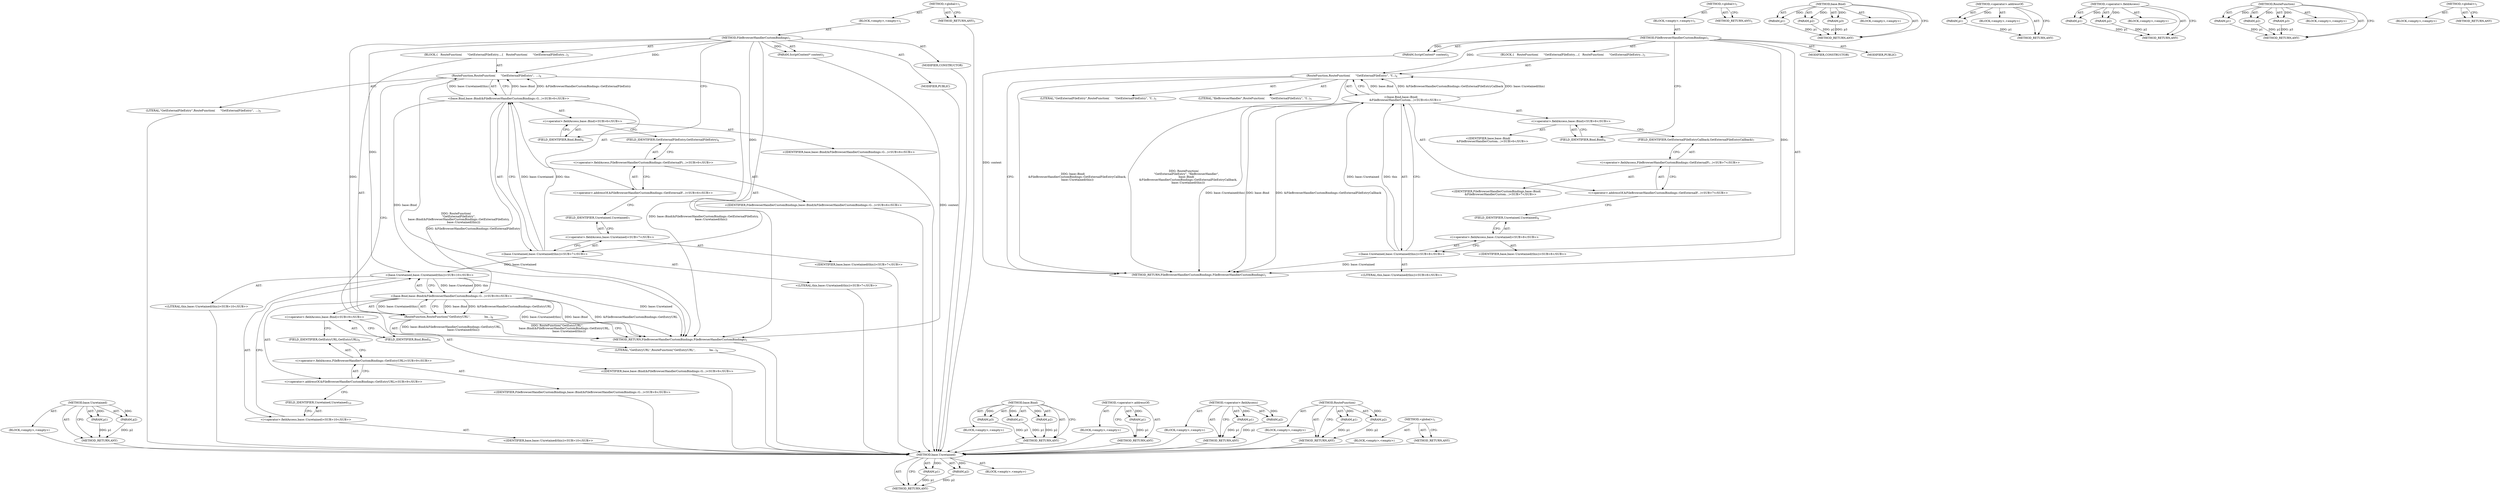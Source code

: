 digraph "&lt;global&gt;" {
vulnerable_88 [label=<(METHOD,base.Unretained)>];
vulnerable_89 [label=<(PARAM,p1)>];
vulnerable_90 [label=<(PARAM,p2)>];
vulnerable_91 [label=<(BLOCK,&lt;empty&gt;,&lt;empty&gt;)>];
vulnerable_92 [label=<(METHOD_RETURN,ANY)>];
vulnerable_6 [label=<(METHOD,&lt;global&gt;)<SUB>1</SUB>>];
vulnerable_7 [label=<(BLOCK,&lt;empty&gt;,&lt;empty&gt;)<SUB>1</SUB>>];
vulnerable_8 [label=<(METHOD,FileBrowserHandlerCustomBindings)<SUB>1</SUB>>];
vulnerable_9 [label=<(PARAM,ScriptContext* context)<SUB>2</SUB>>];
vulnerable_10 [label=<(BLOCK,{
   RouteFunction(
      &quot;GetExternalFileEntry...,{
   RouteFunction(
      &quot;GetExternalFileEntry...)<SUB>3</SUB>>];
vulnerable_11 [label=<(RouteFunction,RouteFunction(
      &quot;GetExternalFileEntry&quot;,
  ...)<SUB>4</SUB>>];
vulnerable_12 [label=<(LITERAL,&quot;GetExternalFileEntry&quot;,RouteFunction(
      &quot;GetExternalFileEntry&quot;,
  ...)<SUB>5</SUB>>];
vulnerable_13 [label="<(base.Bind,base::Bind(&amp;FileBrowserHandlerCustomBindings::G...)<SUB>6</SUB>>"];
vulnerable_14 [label="<(&lt;operator&gt;.fieldAccess,base::Bind)<SUB>6</SUB>>"];
vulnerable_15 [label="<(IDENTIFIER,base,base::Bind(&amp;FileBrowserHandlerCustomBindings::G...)<SUB>6</SUB>>"];
vulnerable_16 [label=<(FIELD_IDENTIFIER,Bind,Bind)<SUB>6</SUB>>];
vulnerable_17 [label="<(&lt;operator&gt;.addressOf,&amp;FileBrowserHandlerCustomBindings::GetExternalF...)<SUB>6</SUB>>"];
vulnerable_18 [label="<(&lt;operator&gt;.fieldAccess,FileBrowserHandlerCustomBindings::GetExternalFi...)<SUB>6</SUB>>"];
vulnerable_19 [label="<(IDENTIFIER,FileBrowserHandlerCustomBindings,base::Bind(&amp;FileBrowserHandlerCustomBindings::G...)<SUB>6</SUB>>"];
vulnerable_20 [label=<(FIELD_IDENTIFIER,GetExternalFileEntry,GetExternalFileEntry)<SUB>6</SUB>>];
vulnerable_21 [label="<(base.Unretained,base::Unretained(this))<SUB>7</SUB>>"];
vulnerable_22 [label="<(&lt;operator&gt;.fieldAccess,base::Unretained)<SUB>7</SUB>>"];
vulnerable_23 [label="<(IDENTIFIER,base,base::Unretained(this))<SUB>7</SUB>>"];
vulnerable_24 [label=<(FIELD_IDENTIFIER,Unretained,Unretained)<SUB>7</SUB>>];
vulnerable_25 [label="<(LITERAL,this,base::Unretained(this))<SUB>7</SUB>>"];
vulnerable_26 [label=<(RouteFunction,RouteFunction(&quot;GetEntryURL&quot;,
                ba...)<SUB>8</SUB>>];
vulnerable_27 [label=<(LITERAL,&quot;GetEntryURL&quot;,RouteFunction(&quot;GetEntryURL&quot;,
                ba...)<SUB>8</SUB>>];
vulnerable_28 [label="<(base.Bind,base::Bind(&amp;FileBrowserHandlerCustomBindings::G...)<SUB>9</SUB>>"];
vulnerable_29 [label="<(&lt;operator&gt;.fieldAccess,base::Bind)<SUB>9</SUB>>"];
vulnerable_30 [label="<(IDENTIFIER,base,base::Bind(&amp;FileBrowserHandlerCustomBindings::G...)<SUB>9</SUB>>"];
vulnerable_31 [label=<(FIELD_IDENTIFIER,Bind,Bind)<SUB>9</SUB>>];
vulnerable_32 [label="<(&lt;operator&gt;.addressOf,&amp;FileBrowserHandlerCustomBindings::GetEntryURL)<SUB>9</SUB>>"];
vulnerable_33 [label="<(&lt;operator&gt;.fieldAccess,FileBrowserHandlerCustomBindings::GetEntryURL)<SUB>9</SUB>>"];
vulnerable_34 [label="<(IDENTIFIER,FileBrowserHandlerCustomBindings,base::Bind(&amp;FileBrowserHandlerCustomBindings::G...)<SUB>9</SUB>>"];
vulnerable_35 [label=<(FIELD_IDENTIFIER,GetEntryURL,GetEntryURL)<SUB>9</SUB>>];
vulnerable_36 [label="<(base.Unretained,base::Unretained(this))<SUB>10</SUB>>"];
vulnerable_37 [label="<(&lt;operator&gt;.fieldAccess,base::Unretained)<SUB>10</SUB>>"];
vulnerable_38 [label="<(IDENTIFIER,base,base::Unretained(this))<SUB>10</SUB>>"];
vulnerable_39 [label=<(FIELD_IDENTIFIER,Unretained,Unretained)<SUB>10</SUB>>];
vulnerable_40 [label="<(LITERAL,this,base::Unretained(this))<SUB>10</SUB>>"];
vulnerable_41 [label=<(MODIFIER,CONSTRUCTOR)>];
vulnerable_42 [label=<(MODIFIER,PUBLIC)>];
vulnerable_43 [label=<(METHOD_RETURN,FileBrowserHandlerCustomBindings.FileBrowserHandlerCustomBindings)<SUB>1</SUB>>];
vulnerable_45 [label=<(METHOD_RETURN,ANY)<SUB>1</SUB>>];
vulnerable_73 [label=<(METHOD,base.Bind)>];
vulnerable_74 [label=<(PARAM,p1)>];
vulnerable_75 [label=<(PARAM,p2)>];
vulnerable_76 [label=<(PARAM,p3)>];
vulnerable_77 [label=<(BLOCK,&lt;empty&gt;,&lt;empty&gt;)>];
vulnerable_78 [label=<(METHOD_RETURN,ANY)>];
vulnerable_84 [label=<(METHOD,&lt;operator&gt;.addressOf)>];
vulnerable_85 [label=<(PARAM,p1)>];
vulnerable_86 [label=<(BLOCK,&lt;empty&gt;,&lt;empty&gt;)>];
vulnerable_87 [label=<(METHOD_RETURN,ANY)>];
vulnerable_79 [label=<(METHOD,&lt;operator&gt;.fieldAccess)>];
vulnerable_80 [label=<(PARAM,p1)>];
vulnerable_81 [label=<(PARAM,p2)>];
vulnerable_82 [label=<(BLOCK,&lt;empty&gt;,&lt;empty&gt;)>];
vulnerable_83 [label=<(METHOD_RETURN,ANY)>];
vulnerable_68 [label=<(METHOD,RouteFunction)>];
vulnerable_69 [label=<(PARAM,p1)>];
vulnerable_70 [label=<(PARAM,p2)>];
vulnerable_71 [label=<(BLOCK,&lt;empty&gt;,&lt;empty&gt;)>];
vulnerable_72 [label=<(METHOD_RETURN,ANY)>];
vulnerable_62 [label=<(METHOD,&lt;global&gt;)<SUB>1</SUB>>];
vulnerable_63 [label=<(BLOCK,&lt;empty&gt;,&lt;empty&gt;)>];
vulnerable_64 [label=<(METHOD_RETURN,ANY)>];
fixed_75 [label=<(METHOD,base.Unretained)>];
fixed_76 [label=<(PARAM,p1)>];
fixed_77 [label=<(PARAM,p2)>];
fixed_78 [label=<(BLOCK,&lt;empty&gt;,&lt;empty&gt;)>];
fixed_79 [label=<(METHOD_RETURN,ANY)>];
fixed_6 [label=<(METHOD,&lt;global&gt;)<SUB>1</SUB>>];
fixed_7 [label=<(BLOCK,&lt;empty&gt;,&lt;empty&gt;)<SUB>1</SUB>>];
fixed_8 [label=<(METHOD,FileBrowserHandlerCustomBindings)<SUB>1</SUB>>];
fixed_9 [label=<(PARAM,ScriptContext* context)<SUB>2</SUB>>];
fixed_10 [label=<(BLOCK,{
   RouteFunction(
      &quot;GetExternalFileEntry...,{
   RouteFunction(
      &quot;GetExternalFileEntry...)<SUB>3</SUB>>];
fixed_11 [label=<(RouteFunction,RouteFunction(
      &quot;GetExternalFileEntry&quot;, &quot;f...)<SUB>4</SUB>>];
fixed_12 [label=<(LITERAL,&quot;GetExternalFileEntry&quot;,RouteFunction(
      &quot;GetExternalFileEntry&quot;, &quot;f...)<SUB>5</SUB>>];
fixed_13 [label=<(LITERAL,&quot;fileBrowserHandler&quot;,RouteFunction(
      &quot;GetExternalFileEntry&quot;, &quot;f...)<SUB>5</SUB>>];
fixed_14 [label="<(base.Bind,base::Bind(
          &amp;FileBrowserHandlerCustom...)<SUB>6</SUB>>"];
fixed_15 [label="<(&lt;operator&gt;.fieldAccess,base::Bind)<SUB>6</SUB>>"];
fixed_16 [label="<(IDENTIFIER,base,base::Bind(
          &amp;FileBrowserHandlerCustom...)<SUB>6</SUB>>"];
fixed_17 [label=<(FIELD_IDENTIFIER,Bind,Bind)<SUB>6</SUB>>];
fixed_18 [label="<(&lt;operator&gt;.addressOf,&amp;FileBrowserHandlerCustomBindings::GetExternalF...)<SUB>7</SUB>>"];
fixed_19 [label="<(&lt;operator&gt;.fieldAccess,FileBrowserHandlerCustomBindings::GetExternalFi...)<SUB>7</SUB>>"];
fixed_20 [label="<(IDENTIFIER,FileBrowserHandlerCustomBindings,base::Bind(
          &amp;FileBrowserHandlerCustom...)<SUB>7</SUB>>"];
fixed_21 [label=<(FIELD_IDENTIFIER,GetExternalFileEntryCallback,GetExternalFileEntryCallback)<SUB>7</SUB>>];
fixed_22 [label="<(base.Unretained,base::Unretained(this))<SUB>8</SUB>>"];
fixed_23 [label="<(&lt;operator&gt;.fieldAccess,base::Unretained)<SUB>8</SUB>>"];
fixed_24 [label="<(IDENTIFIER,base,base::Unretained(this))<SUB>8</SUB>>"];
fixed_25 [label=<(FIELD_IDENTIFIER,Unretained,Unretained)<SUB>8</SUB>>];
fixed_26 [label="<(LITERAL,this,base::Unretained(this))<SUB>8</SUB>>"];
fixed_27 [label=<(MODIFIER,CONSTRUCTOR)>];
fixed_28 [label=<(MODIFIER,PUBLIC)>];
fixed_29 [label=<(METHOD_RETURN,FileBrowserHandlerCustomBindings.FileBrowserHandlerCustomBindings)<SUB>1</SUB>>];
fixed_31 [label=<(METHOD_RETURN,ANY)<SUB>1</SUB>>];
fixed_60 [label=<(METHOD,base.Bind)>];
fixed_61 [label=<(PARAM,p1)>];
fixed_62 [label=<(PARAM,p2)>];
fixed_63 [label=<(PARAM,p3)>];
fixed_64 [label=<(BLOCK,&lt;empty&gt;,&lt;empty&gt;)>];
fixed_65 [label=<(METHOD_RETURN,ANY)>];
fixed_71 [label=<(METHOD,&lt;operator&gt;.addressOf)>];
fixed_72 [label=<(PARAM,p1)>];
fixed_73 [label=<(BLOCK,&lt;empty&gt;,&lt;empty&gt;)>];
fixed_74 [label=<(METHOD_RETURN,ANY)>];
fixed_66 [label=<(METHOD,&lt;operator&gt;.fieldAccess)>];
fixed_67 [label=<(PARAM,p1)>];
fixed_68 [label=<(PARAM,p2)>];
fixed_69 [label=<(BLOCK,&lt;empty&gt;,&lt;empty&gt;)>];
fixed_70 [label=<(METHOD_RETURN,ANY)>];
fixed_54 [label=<(METHOD,RouteFunction)>];
fixed_55 [label=<(PARAM,p1)>];
fixed_56 [label=<(PARAM,p2)>];
fixed_57 [label=<(PARAM,p3)>];
fixed_58 [label=<(BLOCK,&lt;empty&gt;,&lt;empty&gt;)>];
fixed_59 [label=<(METHOD_RETURN,ANY)>];
fixed_48 [label=<(METHOD,&lt;global&gt;)<SUB>1</SUB>>];
fixed_49 [label=<(BLOCK,&lt;empty&gt;,&lt;empty&gt;)>];
fixed_50 [label=<(METHOD_RETURN,ANY)>];
vulnerable_88 -> vulnerable_89  [key=0, label="AST: "];
vulnerable_88 -> vulnerable_89  [key=1, label="DDG: "];
vulnerable_88 -> vulnerable_91  [key=0, label="AST: "];
vulnerable_88 -> vulnerable_90  [key=0, label="AST: "];
vulnerable_88 -> vulnerable_90  [key=1, label="DDG: "];
vulnerable_88 -> vulnerable_92  [key=0, label="AST: "];
vulnerable_88 -> vulnerable_92  [key=1, label="CFG: "];
vulnerable_89 -> vulnerable_92  [key=0, label="DDG: p1"];
vulnerable_90 -> vulnerable_92  [key=0, label="DDG: p2"];
vulnerable_91 -> fixed_75  [key=0];
vulnerable_92 -> fixed_75  [key=0];
vulnerable_6 -> vulnerable_7  [key=0, label="AST: "];
vulnerable_6 -> vulnerable_45  [key=0, label="AST: "];
vulnerable_6 -> vulnerable_45  [key=1, label="CFG: "];
vulnerable_7 -> vulnerable_8  [key=0, label="AST: "];
vulnerable_8 -> vulnerable_9  [key=0, label="AST: "];
vulnerable_8 -> vulnerable_9  [key=1, label="DDG: "];
vulnerable_8 -> vulnerable_10  [key=0, label="AST: "];
vulnerable_8 -> vulnerable_41  [key=0, label="AST: "];
vulnerable_8 -> vulnerable_42  [key=0, label="AST: "];
vulnerable_8 -> vulnerable_43  [key=0, label="AST: "];
vulnerable_8 -> vulnerable_16  [key=0, label="CFG: "];
vulnerable_8 -> vulnerable_11  [key=0, label="DDG: "];
vulnerable_8 -> vulnerable_26  [key=0, label="DDG: "];
vulnerable_8 -> vulnerable_21  [key=0, label="DDG: "];
vulnerable_8 -> vulnerable_36  [key=0, label="DDG: "];
vulnerable_9 -> vulnerable_43  [key=0, label="DDG: context"];
vulnerable_10 -> vulnerable_11  [key=0, label="AST: "];
vulnerable_10 -> vulnerable_26  [key=0, label="AST: "];
vulnerable_11 -> vulnerable_12  [key=0, label="AST: "];
vulnerable_11 -> vulnerable_13  [key=0, label="AST: "];
vulnerable_11 -> vulnerable_31  [key=0, label="CFG: "];
vulnerable_11 -> vulnerable_43  [key=0, label="DDG: base::Bind(&amp;FileBrowserHandlerCustomBindings::GetExternalFileEntry,
                 base::Unretained(this))"];
vulnerable_11 -> vulnerable_43  [key=1, label="DDG: RouteFunction(
      &quot;GetExternalFileEntry&quot;,
      base::Bind(&amp;FileBrowserHandlerCustomBindings::GetExternalFileEntry,
                 base::Unretained(this)))"];
vulnerable_12 -> fixed_75  [key=0];
vulnerable_13 -> vulnerable_14  [key=0, label="AST: "];
vulnerable_13 -> vulnerable_17  [key=0, label="AST: "];
vulnerable_13 -> vulnerable_21  [key=0, label="AST: "];
vulnerable_13 -> vulnerable_11  [key=0, label="CFG: "];
vulnerable_13 -> vulnerable_11  [key=1, label="DDG: base::Bind"];
vulnerable_13 -> vulnerable_11  [key=2, label="DDG: &amp;FileBrowserHandlerCustomBindings::GetExternalFileEntry"];
vulnerable_13 -> vulnerable_11  [key=3, label="DDG: base::Unretained(this)"];
vulnerable_13 -> vulnerable_43  [key=0, label="DDG: &amp;FileBrowserHandlerCustomBindings::GetExternalFileEntry"];
vulnerable_13 -> vulnerable_28  [key=0, label="DDG: base::Bind"];
vulnerable_14 -> vulnerable_15  [key=0, label="AST: "];
vulnerable_14 -> vulnerable_16  [key=0, label="AST: "];
vulnerable_14 -> vulnerable_20  [key=0, label="CFG: "];
vulnerable_15 -> fixed_75  [key=0];
vulnerable_16 -> vulnerable_14  [key=0, label="CFG: "];
vulnerable_17 -> vulnerable_18  [key=0, label="AST: "];
vulnerable_17 -> vulnerable_24  [key=0, label="CFG: "];
vulnerable_18 -> vulnerable_19  [key=0, label="AST: "];
vulnerable_18 -> vulnerable_20  [key=0, label="AST: "];
vulnerable_18 -> vulnerable_17  [key=0, label="CFG: "];
vulnerable_19 -> fixed_75  [key=0];
vulnerable_20 -> vulnerable_18  [key=0, label="CFG: "];
vulnerable_21 -> vulnerable_22  [key=0, label="AST: "];
vulnerable_21 -> vulnerable_25  [key=0, label="AST: "];
vulnerable_21 -> vulnerable_13  [key=0, label="CFG: "];
vulnerable_21 -> vulnerable_13  [key=1, label="DDG: base::Unretained"];
vulnerable_21 -> vulnerable_13  [key=2, label="DDG: this"];
vulnerable_21 -> vulnerable_36  [key=0, label="DDG: base::Unretained"];
vulnerable_22 -> vulnerable_23  [key=0, label="AST: "];
vulnerable_22 -> vulnerable_24  [key=0, label="AST: "];
vulnerable_22 -> vulnerable_21  [key=0, label="CFG: "];
vulnerable_23 -> fixed_75  [key=0];
vulnerable_24 -> vulnerable_22  [key=0, label="CFG: "];
vulnerable_25 -> fixed_75  [key=0];
vulnerable_26 -> vulnerable_27  [key=0, label="AST: "];
vulnerable_26 -> vulnerable_28  [key=0, label="AST: "];
vulnerable_26 -> vulnerable_43  [key=0, label="CFG: "];
vulnerable_26 -> vulnerable_43  [key=1, label="DDG: base::Bind(&amp;FileBrowserHandlerCustomBindings::GetEntryURL,
                           base::Unretained(this))"];
vulnerable_26 -> vulnerable_43  [key=2, label="DDG: RouteFunction(&quot;GetEntryURL&quot;,
                base::Bind(&amp;FileBrowserHandlerCustomBindings::GetEntryURL,
                           base::Unretained(this)))"];
vulnerable_27 -> fixed_75  [key=0];
vulnerable_28 -> vulnerable_29  [key=0, label="AST: "];
vulnerable_28 -> vulnerable_32  [key=0, label="AST: "];
vulnerable_28 -> vulnerable_36  [key=0, label="AST: "];
vulnerable_28 -> vulnerable_26  [key=0, label="CFG: "];
vulnerable_28 -> vulnerable_26  [key=1, label="DDG: base::Bind"];
vulnerable_28 -> vulnerable_26  [key=2, label="DDG: &amp;FileBrowserHandlerCustomBindings::GetEntryURL"];
vulnerable_28 -> vulnerable_26  [key=3, label="DDG: base::Unretained(this)"];
vulnerable_28 -> vulnerable_43  [key=0, label="DDG: base::Bind"];
vulnerable_28 -> vulnerable_43  [key=1, label="DDG: &amp;FileBrowserHandlerCustomBindings::GetEntryURL"];
vulnerable_28 -> vulnerable_43  [key=2, label="DDG: base::Unretained(this)"];
vulnerable_29 -> vulnerable_30  [key=0, label="AST: "];
vulnerable_29 -> vulnerable_31  [key=0, label="AST: "];
vulnerable_29 -> vulnerable_35  [key=0, label="CFG: "];
vulnerable_30 -> fixed_75  [key=0];
vulnerable_31 -> vulnerable_29  [key=0, label="CFG: "];
vulnerable_32 -> vulnerable_33  [key=0, label="AST: "];
vulnerable_32 -> vulnerable_39  [key=0, label="CFG: "];
vulnerable_33 -> vulnerable_34  [key=0, label="AST: "];
vulnerable_33 -> vulnerable_35  [key=0, label="AST: "];
vulnerable_33 -> vulnerable_32  [key=0, label="CFG: "];
vulnerable_34 -> fixed_75  [key=0];
vulnerable_35 -> vulnerable_33  [key=0, label="CFG: "];
vulnerable_36 -> vulnerable_37  [key=0, label="AST: "];
vulnerable_36 -> vulnerable_40  [key=0, label="AST: "];
vulnerable_36 -> vulnerable_28  [key=0, label="CFG: "];
vulnerable_36 -> vulnerable_28  [key=1, label="DDG: base::Unretained"];
vulnerable_36 -> vulnerable_28  [key=2, label="DDG: this"];
vulnerable_36 -> vulnerable_43  [key=0, label="DDG: base::Unretained"];
vulnerable_37 -> vulnerable_38  [key=0, label="AST: "];
vulnerable_37 -> vulnerable_39  [key=0, label="AST: "];
vulnerable_37 -> vulnerable_36  [key=0, label="CFG: "];
vulnerable_38 -> fixed_75  [key=0];
vulnerable_39 -> vulnerable_37  [key=0, label="CFG: "];
vulnerable_40 -> fixed_75  [key=0];
vulnerable_41 -> fixed_75  [key=0];
vulnerable_42 -> fixed_75  [key=0];
vulnerable_43 -> fixed_75  [key=0];
vulnerable_45 -> fixed_75  [key=0];
vulnerable_73 -> vulnerable_74  [key=0, label="AST: "];
vulnerable_73 -> vulnerable_74  [key=1, label="DDG: "];
vulnerable_73 -> vulnerable_77  [key=0, label="AST: "];
vulnerable_73 -> vulnerable_75  [key=0, label="AST: "];
vulnerable_73 -> vulnerable_75  [key=1, label="DDG: "];
vulnerable_73 -> vulnerable_78  [key=0, label="AST: "];
vulnerable_73 -> vulnerable_78  [key=1, label="CFG: "];
vulnerable_73 -> vulnerable_76  [key=0, label="AST: "];
vulnerable_73 -> vulnerable_76  [key=1, label="DDG: "];
vulnerable_74 -> vulnerable_78  [key=0, label="DDG: p1"];
vulnerable_75 -> vulnerable_78  [key=0, label="DDG: p2"];
vulnerable_76 -> vulnerable_78  [key=0, label="DDG: p3"];
vulnerable_77 -> fixed_75  [key=0];
vulnerable_78 -> fixed_75  [key=0];
vulnerable_84 -> vulnerable_85  [key=0, label="AST: "];
vulnerable_84 -> vulnerable_85  [key=1, label="DDG: "];
vulnerable_84 -> vulnerable_86  [key=0, label="AST: "];
vulnerable_84 -> vulnerable_87  [key=0, label="AST: "];
vulnerable_84 -> vulnerable_87  [key=1, label="CFG: "];
vulnerable_85 -> vulnerable_87  [key=0, label="DDG: p1"];
vulnerable_86 -> fixed_75  [key=0];
vulnerable_87 -> fixed_75  [key=0];
vulnerable_79 -> vulnerable_80  [key=0, label="AST: "];
vulnerable_79 -> vulnerable_80  [key=1, label="DDG: "];
vulnerable_79 -> vulnerable_82  [key=0, label="AST: "];
vulnerable_79 -> vulnerable_81  [key=0, label="AST: "];
vulnerable_79 -> vulnerable_81  [key=1, label="DDG: "];
vulnerable_79 -> vulnerable_83  [key=0, label="AST: "];
vulnerable_79 -> vulnerable_83  [key=1, label="CFG: "];
vulnerable_80 -> vulnerable_83  [key=0, label="DDG: p1"];
vulnerable_81 -> vulnerable_83  [key=0, label="DDG: p2"];
vulnerable_82 -> fixed_75  [key=0];
vulnerable_83 -> fixed_75  [key=0];
vulnerable_68 -> vulnerable_69  [key=0, label="AST: "];
vulnerable_68 -> vulnerable_69  [key=1, label="DDG: "];
vulnerable_68 -> vulnerable_71  [key=0, label="AST: "];
vulnerable_68 -> vulnerable_70  [key=0, label="AST: "];
vulnerable_68 -> vulnerable_70  [key=1, label="DDG: "];
vulnerable_68 -> vulnerable_72  [key=0, label="AST: "];
vulnerable_68 -> vulnerable_72  [key=1, label="CFG: "];
vulnerable_69 -> vulnerable_72  [key=0, label="DDG: p1"];
vulnerable_70 -> vulnerable_72  [key=0, label="DDG: p2"];
vulnerable_71 -> fixed_75  [key=0];
vulnerable_72 -> fixed_75  [key=0];
vulnerable_62 -> vulnerable_63  [key=0, label="AST: "];
vulnerable_62 -> vulnerable_64  [key=0, label="AST: "];
vulnerable_62 -> vulnerable_64  [key=1, label="CFG: "];
vulnerable_63 -> fixed_75  [key=0];
vulnerable_64 -> fixed_75  [key=0];
fixed_75 -> fixed_76  [key=0, label="AST: "];
fixed_75 -> fixed_76  [key=1, label="DDG: "];
fixed_75 -> fixed_78  [key=0, label="AST: "];
fixed_75 -> fixed_77  [key=0, label="AST: "];
fixed_75 -> fixed_77  [key=1, label="DDG: "];
fixed_75 -> fixed_79  [key=0, label="AST: "];
fixed_75 -> fixed_79  [key=1, label="CFG: "];
fixed_76 -> fixed_79  [key=0, label="DDG: p1"];
fixed_77 -> fixed_79  [key=0, label="DDG: p2"];
fixed_6 -> fixed_7  [key=0, label="AST: "];
fixed_6 -> fixed_31  [key=0, label="AST: "];
fixed_6 -> fixed_31  [key=1, label="CFG: "];
fixed_7 -> fixed_8  [key=0, label="AST: "];
fixed_8 -> fixed_9  [key=0, label="AST: "];
fixed_8 -> fixed_9  [key=1, label="DDG: "];
fixed_8 -> fixed_10  [key=0, label="AST: "];
fixed_8 -> fixed_27  [key=0, label="AST: "];
fixed_8 -> fixed_28  [key=0, label="AST: "];
fixed_8 -> fixed_29  [key=0, label="AST: "];
fixed_8 -> fixed_17  [key=0, label="CFG: "];
fixed_8 -> fixed_11  [key=0, label="DDG: "];
fixed_8 -> fixed_22  [key=0, label="DDG: "];
fixed_9 -> fixed_29  [key=0, label="DDG: context"];
fixed_10 -> fixed_11  [key=0, label="AST: "];
fixed_11 -> fixed_12  [key=0, label="AST: "];
fixed_11 -> fixed_13  [key=0, label="AST: "];
fixed_11 -> fixed_14  [key=0, label="AST: "];
fixed_11 -> fixed_29  [key=0, label="CFG: "];
fixed_11 -> fixed_29  [key=1, label="DDG: base::Bind(
          &amp;FileBrowserHandlerCustomBindings::GetExternalFileEntryCallback,
          base::Unretained(this))"];
fixed_11 -> fixed_29  [key=2, label="DDG: RouteFunction(
      &quot;GetExternalFileEntry&quot;, &quot;fileBrowserHandler&quot;,
      base::Bind(
          &amp;FileBrowserHandlerCustomBindings::GetExternalFileEntryCallback,
          base::Unretained(this)))"];
fixed_14 -> fixed_15  [key=0, label="AST: "];
fixed_14 -> fixed_18  [key=0, label="AST: "];
fixed_14 -> fixed_22  [key=0, label="AST: "];
fixed_14 -> fixed_11  [key=0, label="CFG: "];
fixed_14 -> fixed_11  [key=1, label="DDG: base::Bind"];
fixed_14 -> fixed_11  [key=2, label="DDG: &amp;FileBrowserHandlerCustomBindings::GetExternalFileEntryCallback"];
fixed_14 -> fixed_11  [key=3, label="DDG: base::Unretained(this)"];
fixed_14 -> fixed_29  [key=0, label="DDG: base::Bind"];
fixed_14 -> fixed_29  [key=1, label="DDG: &amp;FileBrowserHandlerCustomBindings::GetExternalFileEntryCallback"];
fixed_14 -> fixed_29  [key=2, label="DDG: base::Unretained(this)"];
fixed_15 -> fixed_16  [key=0, label="AST: "];
fixed_15 -> fixed_17  [key=0, label="AST: "];
fixed_15 -> fixed_21  [key=0, label="CFG: "];
fixed_17 -> fixed_15  [key=0, label="CFG: "];
fixed_18 -> fixed_19  [key=0, label="AST: "];
fixed_18 -> fixed_25  [key=0, label="CFG: "];
fixed_19 -> fixed_20  [key=0, label="AST: "];
fixed_19 -> fixed_21  [key=0, label="AST: "];
fixed_19 -> fixed_18  [key=0, label="CFG: "];
fixed_21 -> fixed_19  [key=0, label="CFG: "];
fixed_22 -> fixed_23  [key=0, label="AST: "];
fixed_22 -> fixed_26  [key=0, label="AST: "];
fixed_22 -> fixed_14  [key=0, label="CFG: "];
fixed_22 -> fixed_14  [key=1, label="DDG: base::Unretained"];
fixed_22 -> fixed_14  [key=2, label="DDG: this"];
fixed_22 -> fixed_29  [key=0, label="DDG: base::Unretained"];
fixed_23 -> fixed_24  [key=0, label="AST: "];
fixed_23 -> fixed_25  [key=0, label="AST: "];
fixed_23 -> fixed_22  [key=0, label="CFG: "];
fixed_25 -> fixed_23  [key=0, label="CFG: "];
fixed_60 -> fixed_61  [key=0, label="AST: "];
fixed_60 -> fixed_61  [key=1, label="DDG: "];
fixed_60 -> fixed_64  [key=0, label="AST: "];
fixed_60 -> fixed_62  [key=0, label="AST: "];
fixed_60 -> fixed_62  [key=1, label="DDG: "];
fixed_60 -> fixed_65  [key=0, label="AST: "];
fixed_60 -> fixed_65  [key=1, label="CFG: "];
fixed_60 -> fixed_63  [key=0, label="AST: "];
fixed_60 -> fixed_63  [key=1, label="DDG: "];
fixed_61 -> fixed_65  [key=0, label="DDG: p1"];
fixed_62 -> fixed_65  [key=0, label="DDG: p2"];
fixed_63 -> fixed_65  [key=0, label="DDG: p3"];
fixed_71 -> fixed_72  [key=0, label="AST: "];
fixed_71 -> fixed_72  [key=1, label="DDG: "];
fixed_71 -> fixed_73  [key=0, label="AST: "];
fixed_71 -> fixed_74  [key=0, label="AST: "];
fixed_71 -> fixed_74  [key=1, label="CFG: "];
fixed_72 -> fixed_74  [key=0, label="DDG: p1"];
fixed_66 -> fixed_67  [key=0, label="AST: "];
fixed_66 -> fixed_67  [key=1, label="DDG: "];
fixed_66 -> fixed_69  [key=0, label="AST: "];
fixed_66 -> fixed_68  [key=0, label="AST: "];
fixed_66 -> fixed_68  [key=1, label="DDG: "];
fixed_66 -> fixed_70  [key=0, label="AST: "];
fixed_66 -> fixed_70  [key=1, label="CFG: "];
fixed_67 -> fixed_70  [key=0, label="DDG: p1"];
fixed_68 -> fixed_70  [key=0, label="DDG: p2"];
fixed_54 -> fixed_55  [key=0, label="AST: "];
fixed_54 -> fixed_55  [key=1, label="DDG: "];
fixed_54 -> fixed_58  [key=0, label="AST: "];
fixed_54 -> fixed_56  [key=0, label="AST: "];
fixed_54 -> fixed_56  [key=1, label="DDG: "];
fixed_54 -> fixed_59  [key=0, label="AST: "];
fixed_54 -> fixed_59  [key=1, label="CFG: "];
fixed_54 -> fixed_57  [key=0, label="AST: "];
fixed_54 -> fixed_57  [key=1, label="DDG: "];
fixed_55 -> fixed_59  [key=0, label="DDG: p1"];
fixed_56 -> fixed_59  [key=0, label="DDG: p2"];
fixed_57 -> fixed_59  [key=0, label="DDG: p3"];
fixed_48 -> fixed_49  [key=0, label="AST: "];
fixed_48 -> fixed_50  [key=0, label="AST: "];
fixed_48 -> fixed_50  [key=1, label="CFG: "];
}
